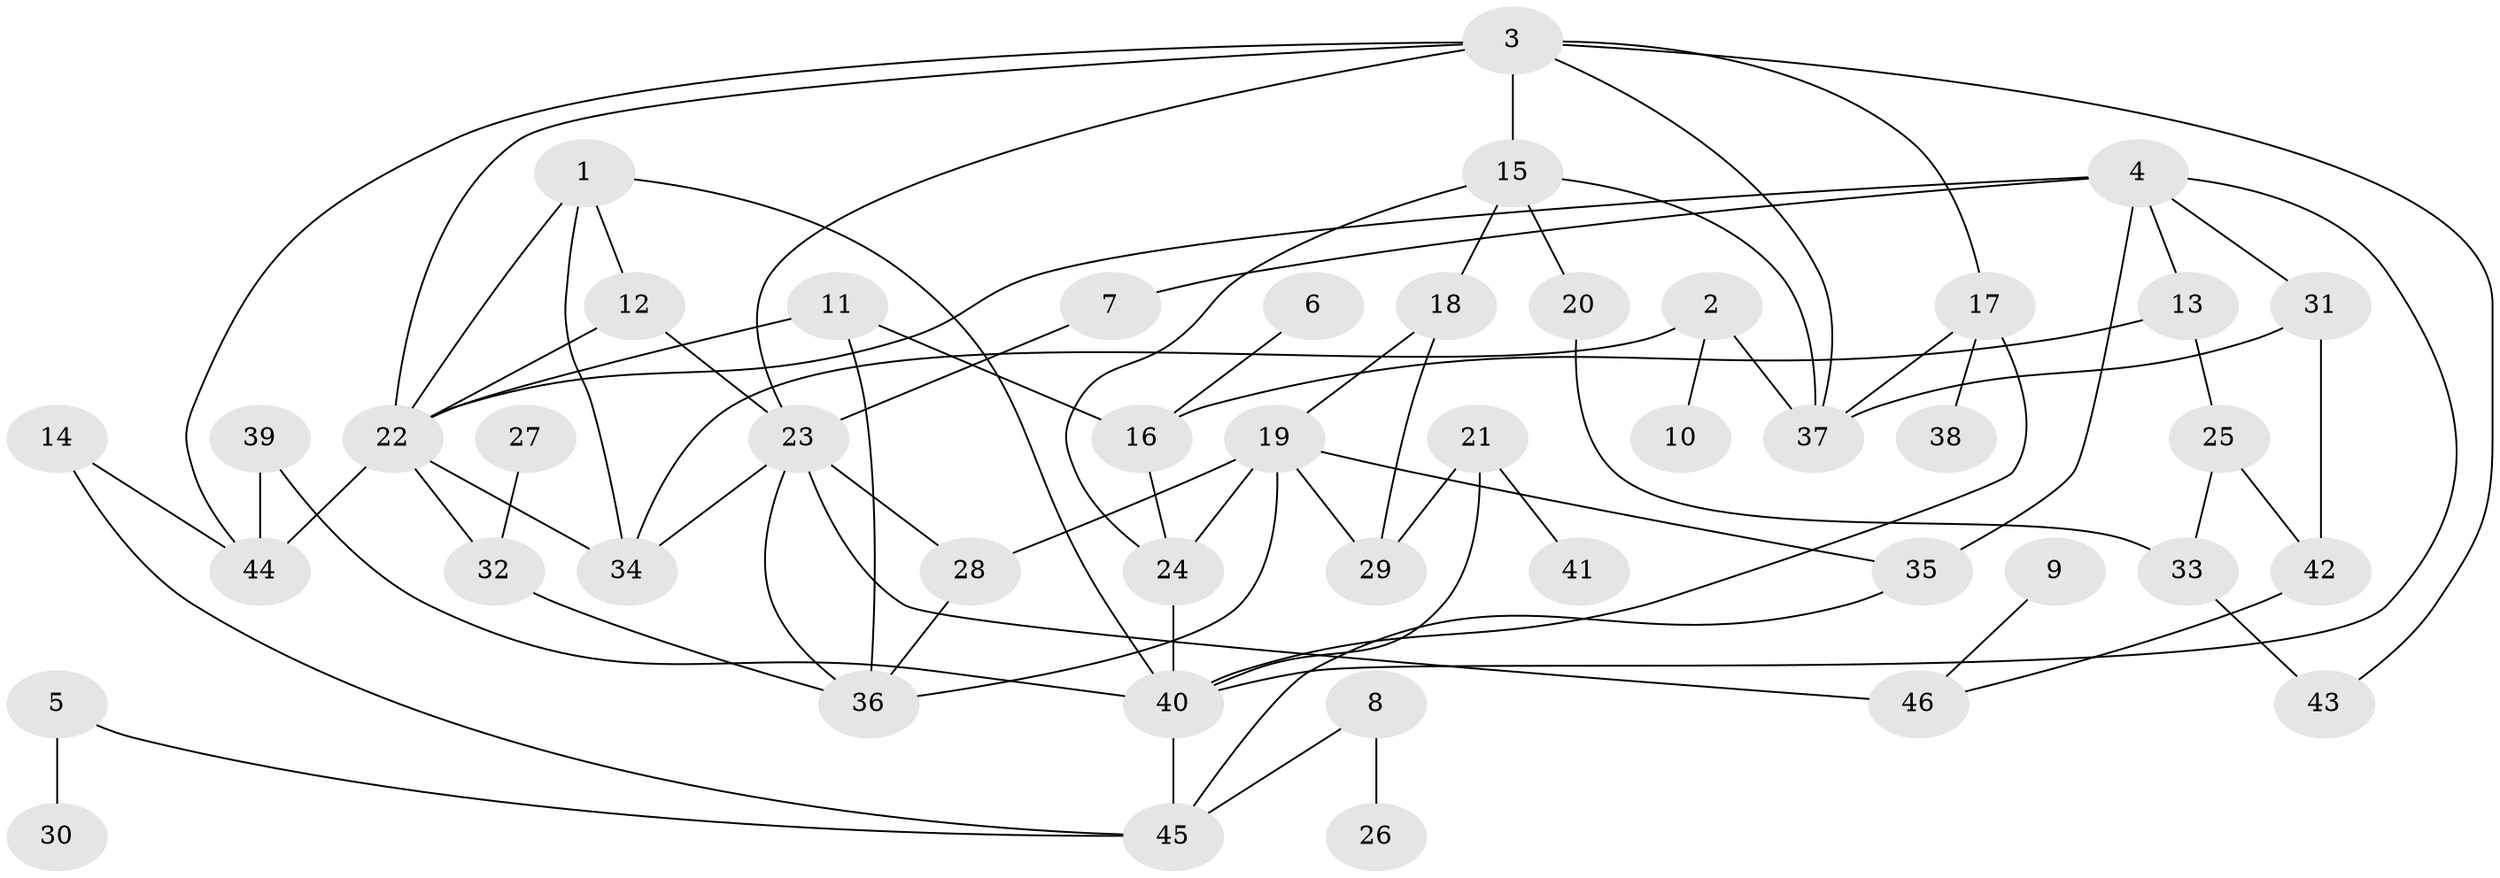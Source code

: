 // original degree distribution, {4: 0.16, 9: 0.013333333333333334, 7: 0.02666666666666667, 3: 0.21333333333333335, 5: 0.04, 8: 0.013333333333333334, 1: 0.21333333333333335, 6: 0.04, 2: 0.28}
// Generated by graph-tools (version 1.1) at 2025/36/03/04/25 23:36:07]
// undirected, 46 vertices, 76 edges
graph export_dot {
  node [color=gray90,style=filled];
  1;
  2;
  3;
  4;
  5;
  6;
  7;
  8;
  9;
  10;
  11;
  12;
  13;
  14;
  15;
  16;
  17;
  18;
  19;
  20;
  21;
  22;
  23;
  24;
  25;
  26;
  27;
  28;
  29;
  30;
  31;
  32;
  33;
  34;
  35;
  36;
  37;
  38;
  39;
  40;
  41;
  42;
  43;
  44;
  45;
  46;
  1 -- 12 [weight=1.0];
  1 -- 22 [weight=1.0];
  1 -- 34 [weight=1.0];
  1 -- 40 [weight=1.0];
  2 -- 10 [weight=1.0];
  2 -- 34 [weight=1.0];
  2 -- 37 [weight=1.0];
  3 -- 15 [weight=1.0];
  3 -- 17 [weight=1.0];
  3 -- 22 [weight=1.0];
  3 -- 23 [weight=1.0];
  3 -- 37 [weight=1.0];
  3 -- 43 [weight=1.0];
  3 -- 44 [weight=1.0];
  4 -- 7 [weight=1.0];
  4 -- 13 [weight=1.0];
  4 -- 22 [weight=1.0];
  4 -- 31 [weight=1.0];
  4 -- 35 [weight=1.0];
  4 -- 40 [weight=1.0];
  5 -- 30 [weight=1.0];
  5 -- 45 [weight=1.0];
  6 -- 16 [weight=1.0];
  7 -- 23 [weight=1.0];
  8 -- 26 [weight=1.0];
  8 -- 45 [weight=1.0];
  9 -- 46 [weight=1.0];
  11 -- 16 [weight=1.0];
  11 -- 22 [weight=1.0];
  11 -- 36 [weight=1.0];
  12 -- 22 [weight=1.0];
  12 -- 23 [weight=1.0];
  13 -- 16 [weight=1.0];
  13 -- 25 [weight=1.0];
  14 -- 44 [weight=1.0];
  14 -- 45 [weight=1.0];
  15 -- 18 [weight=1.0];
  15 -- 20 [weight=1.0];
  15 -- 24 [weight=1.0];
  15 -- 37 [weight=1.0];
  16 -- 24 [weight=1.0];
  17 -- 37 [weight=1.0];
  17 -- 38 [weight=1.0];
  17 -- 40 [weight=1.0];
  18 -- 19 [weight=1.0];
  18 -- 29 [weight=1.0];
  19 -- 24 [weight=1.0];
  19 -- 28 [weight=1.0];
  19 -- 29 [weight=1.0];
  19 -- 35 [weight=1.0];
  19 -- 36 [weight=1.0];
  20 -- 33 [weight=1.0];
  21 -- 29 [weight=1.0];
  21 -- 40 [weight=1.0];
  21 -- 41 [weight=1.0];
  22 -- 32 [weight=1.0];
  22 -- 34 [weight=1.0];
  22 -- 44 [weight=1.0];
  23 -- 28 [weight=1.0];
  23 -- 34 [weight=1.0];
  23 -- 36 [weight=1.0];
  23 -- 46 [weight=2.0];
  24 -- 40 [weight=1.0];
  25 -- 33 [weight=2.0];
  25 -- 42 [weight=1.0];
  27 -- 32 [weight=1.0];
  28 -- 36 [weight=1.0];
  31 -- 37 [weight=1.0];
  31 -- 42 [weight=1.0];
  32 -- 36 [weight=1.0];
  33 -- 43 [weight=1.0];
  35 -- 45 [weight=1.0];
  39 -- 40 [weight=1.0];
  39 -- 44 [weight=1.0];
  40 -- 45 [weight=3.0];
  42 -- 46 [weight=1.0];
}
